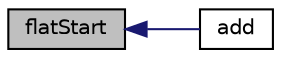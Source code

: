digraph "flatStart"
{
  bgcolor="transparent";
  edge [fontname="Helvetica",fontsize="10",labelfontname="Helvetica",labelfontsize="10"];
  node [fontname="Helvetica",fontsize="10",shape=record];
  rankdir="LR";
  Node1 [label="flatStart",height=0.2,width=0.4,color="black", fillcolor="grey75", style="filled", fontcolor="black"];
  Node1 -> Node2 [dir="back",color="midnightblue",fontsize="10",style="solid",fontname="Helvetica"];
  Node2 [label="add",height=0.2,width=0.4,color="black",URL="$a00700.html#af07e0aa40a7a71b92a74dd6b77a44ad3",tooltip="Add extendedEdgeMesh. No filtering of duplicates. "];
}
